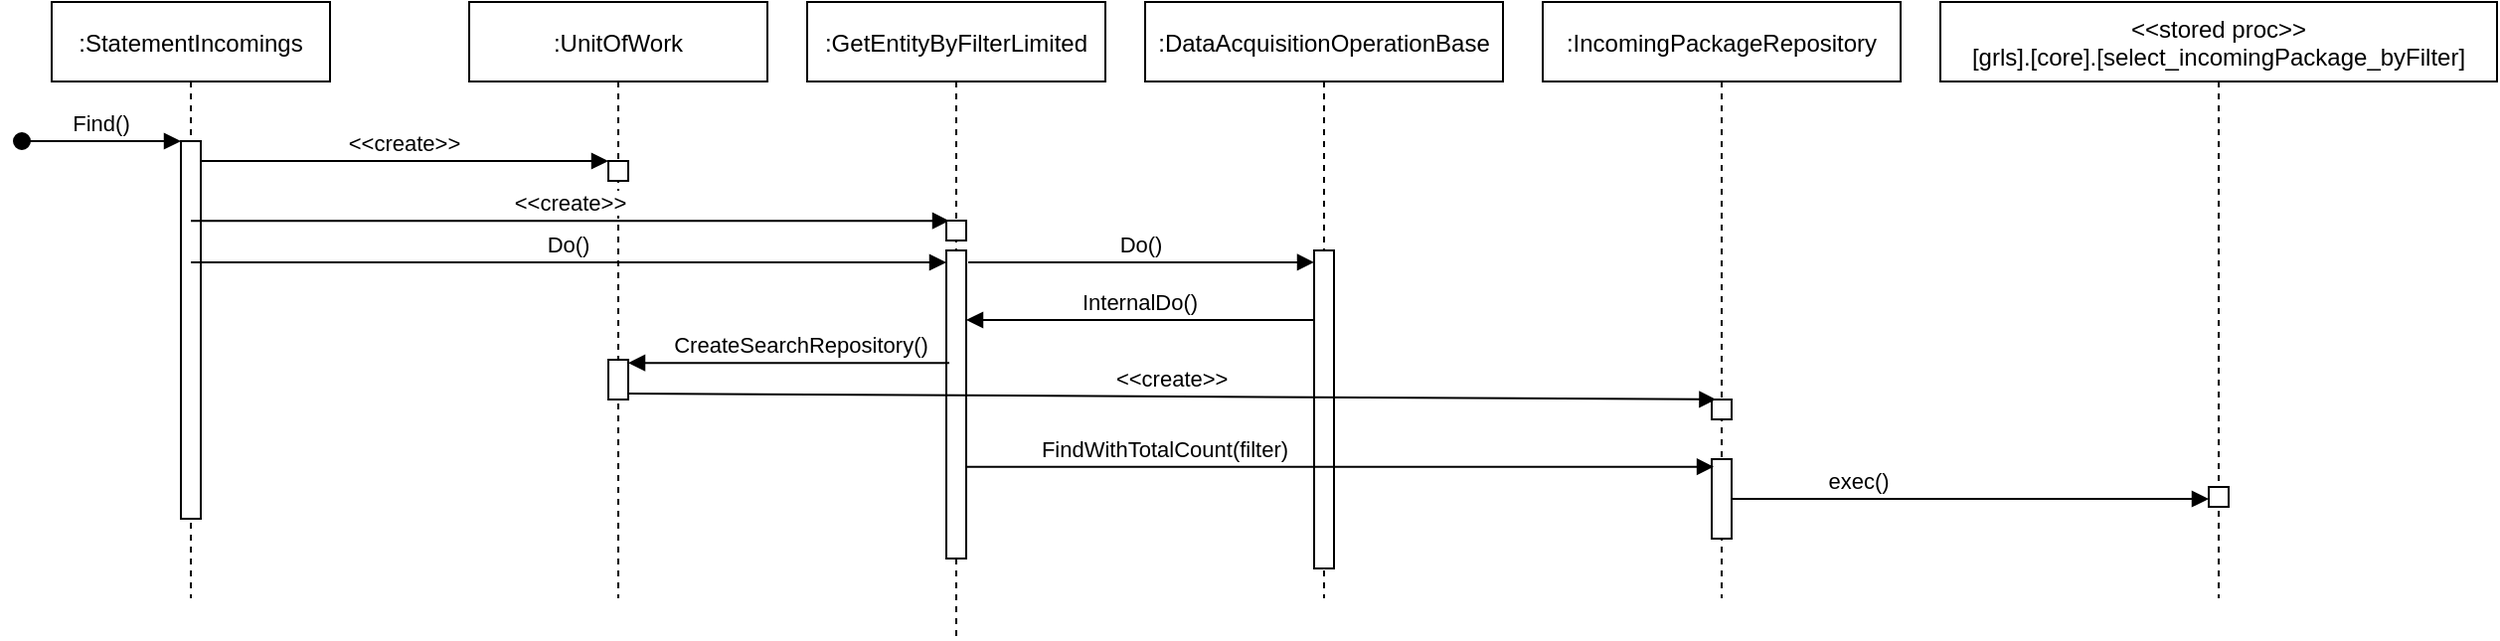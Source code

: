 <mxfile version="20.3.0" type="github">
  <diagram id="kgpKYQtTHZ0yAKxKKP6v" name="Page-1">
    <mxGraphModel dx="1087" dy="655" grid="1" gridSize="10" guides="1" tooltips="1" connect="1" arrows="1" fold="1" page="1" pageScale="1" pageWidth="850" pageHeight="1100" math="0" shadow="0">
      <root>
        <mxCell id="0" />
        <mxCell id="1" parent="0" />
        <mxCell id="3nuBFxr9cyL0pnOWT2aG-1" value=":StatementIncomings" style="shape=umlLifeline;perimeter=lifelinePerimeter;container=1;collapsible=0;recursiveResize=0;rounded=0;shadow=0;strokeWidth=1;" parent="1" vertex="1">
          <mxGeometry x="90" y="80" width="140" height="300" as="geometry" />
        </mxCell>
        <mxCell id="3nuBFxr9cyL0pnOWT2aG-2" value="" style="points=[];perimeter=orthogonalPerimeter;rounded=0;shadow=0;strokeWidth=1;" parent="3nuBFxr9cyL0pnOWT2aG-1" vertex="1">
          <mxGeometry x="65" y="70" width="10" height="190" as="geometry" />
        </mxCell>
        <mxCell id="3nuBFxr9cyL0pnOWT2aG-3" value="Find()" style="verticalAlign=bottom;startArrow=oval;endArrow=block;startSize=8;shadow=0;strokeWidth=1;" parent="3nuBFxr9cyL0pnOWT2aG-1" target="3nuBFxr9cyL0pnOWT2aG-2" edge="1">
          <mxGeometry relative="1" as="geometry">
            <mxPoint x="-15" y="70" as="sourcePoint" />
          </mxGeometry>
        </mxCell>
        <mxCell id="3nuBFxr9cyL0pnOWT2aG-5" value=":GetEntityByFilterLimited" style="shape=umlLifeline;perimeter=lifelinePerimeter;container=1;collapsible=0;recursiveResize=0;rounded=0;shadow=0;strokeWidth=1;" parent="1" vertex="1">
          <mxGeometry x="470" y="80" width="150" height="320" as="geometry" />
        </mxCell>
        <mxCell id="3nuBFxr9cyL0pnOWT2aG-4" value="" style="points=[];perimeter=orthogonalPerimeter;rounded=0;shadow=0;strokeWidth=1;" parent="3nuBFxr9cyL0pnOWT2aG-5" vertex="1">
          <mxGeometry x="70" y="110" width="10" height="10" as="geometry" />
        </mxCell>
        <mxCell id="ouvpdlRyAyB9FnEdFurn-5" value="" style="points=[];perimeter=orthogonalPerimeter;rounded=0;shadow=0;strokeWidth=1;" vertex="1" parent="3nuBFxr9cyL0pnOWT2aG-5">
          <mxGeometry x="70" y="125" width="10" height="155" as="geometry" />
        </mxCell>
        <mxCell id="3nuBFxr9cyL0pnOWT2aG-8" value="&lt;&lt;create&gt;&gt;" style="verticalAlign=bottom;endArrow=block;entryX=0;entryY=0;shadow=0;strokeWidth=1;" parent="1" source="3nuBFxr9cyL0pnOWT2aG-2" target="3nuBFxr9cyL0pnOWT2aG-6" edge="1">
          <mxGeometry relative="1" as="geometry">
            <mxPoint x="275" y="160" as="sourcePoint" />
          </mxGeometry>
        </mxCell>
        <mxCell id="ouvpdlRyAyB9FnEdFurn-1" value=":DataAcquisitionOperationBase" style="shape=umlLifeline;perimeter=lifelinePerimeter;container=1;collapsible=0;recursiveResize=0;rounded=0;shadow=0;strokeWidth=1;" vertex="1" parent="1">
          <mxGeometry x="640" y="80" width="180" height="300" as="geometry" />
        </mxCell>
        <mxCell id="ouvpdlRyAyB9FnEdFurn-2" value="" style="points=[];perimeter=orthogonalPerimeter;rounded=0;shadow=0;strokeWidth=1;" vertex="1" parent="ouvpdlRyAyB9FnEdFurn-1">
          <mxGeometry x="85" y="125" width="10" height="160" as="geometry" />
        </mxCell>
        <mxCell id="ouvpdlRyAyB9FnEdFurn-3" value=":UnitOfWork" style="shape=umlLifeline;perimeter=lifelinePerimeter;container=1;collapsible=0;recursiveResize=0;rounded=0;shadow=0;strokeWidth=1;" vertex="1" parent="1">
          <mxGeometry x="300" y="80" width="150" height="300" as="geometry" />
        </mxCell>
        <mxCell id="3nuBFxr9cyL0pnOWT2aG-6" value="" style="points=[];perimeter=orthogonalPerimeter;rounded=0;shadow=0;strokeWidth=1;" parent="ouvpdlRyAyB9FnEdFurn-3" vertex="1">
          <mxGeometry x="70" y="80" width="10" height="10" as="geometry" />
        </mxCell>
        <mxCell id="ouvpdlRyAyB9FnEdFurn-12" value="" style="points=[];perimeter=orthogonalPerimeter;rounded=0;shadow=0;strokeWidth=1;" vertex="1" parent="ouvpdlRyAyB9FnEdFurn-3">
          <mxGeometry x="70" y="180" width="10" height="20" as="geometry" />
        </mxCell>
        <mxCell id="3nuBFxr9cyL0pnOWT2aG-9" value="&lt;&lt;create&gt;&gt;" style="verticalAlign=bottom;endArrow=block;shadow=0;strokeWidth=1;entryX=0.151;entryY=0.007;entryDx=0;entryDy=0;entryPerimeter=0;" parent="1" source="3nuBFxr9cyL0pnOWT2aG-1" target="3nuBFxr9cyL0pnOWT2aG-4" edge="1">
          <mxGeometry relative="1" as="geometry">
            <mxPoint x="240" y="200" as="sourcePoint" />
            <mxPoint x="540" y="180" as="targetPoint" />
          </mxGeometry>
        </mxCell>
        <mxCell id="ouvpdlRyAyB9FnEdFurn-6" value="Do()" style="verticalAlign=bottom;endArrow=block;shadow=0;strokeWidth=1;" edge="1" parent="1" target="ouvpdlRyAyB9FnEdFurn-5">
          <mxGeometry relative="1" as="geometry">
            <mxPoint x="160.024" y="211" as="sourcePoint" />
            <mxPoint x="540" y="211" as="targetPoint" />
          </mxGeometry>
        </mxCell>
        <mxCell id="ouvpdlRyAyB9FnEdFurn-7" value="Do()" style="verticalAlign=bottom;endArrow=block;shadow=0;strokeWidth=1;exitX=1.103;exitY=0.084;exitDx=0;exitDy=0;exitPerimeter=0;" edge="1" parent="1">
          <mxGeometry relative="1" as="geometry">
            <mxPoint x="551.03" y="210.94" as="sourcePoint" />
            <mxPoint x="725" y="210.94" as="targetPoint" />
          </mxGeometry>
        </mxCell>
        <mxCell id="ouvpdlRyAyB9FnEdFurn-9" value="InternalDo()" style="verticalAlign=bottom;endArrow=block;shadow=0;strokeWidth=1;" edge="1" parent="1" source="ouvpdlRyAyB9FnEdFurn-2" target="ouvpdlRyAyB9FnEdFurn-5">
          <mxGeometry relative="1" as="geometry">
            <mxPoint x="561.03" y="220.94" as="sourcePoint" />
            <mxPoint x="735" y="220.94" as="targetPoint" />
            <Array as="points">
              <mxPoint x="620" y="240" />
            </Array>
          </mxGeometry>
        </mxCell>
        <mxCell id="ouvpdlRyAyB9FnEdFurn-11" value="CreateSearchRepository()" style="verticalAlign=bottom;endArrow=block;shadow=0;strokeWidth=1;exitX=0.151;exitY=0.365;exitDx=0;exitDy=0;exitPerimeter=0;" edge="1" parent="1" source="ouvpdlRyAyB9FnEdFurn-5" target="ouvpdlRyAyB9FnEdFurn-12">
          <mxGeometry x="-0.08" relative="1" as="geometry">
            <mxPoint x="540" y="257.5" as="sourcePoint" />
            <mxPoint x="375.024" y="257.5" as="targetPoint" />
            <mxPoint as="offset" />
          </mxGeometry>
        </mxCell>
        <mxCell id="ouvpdlRyAyB9FnEdFurn-13" value=":IncomingPackageRepository" style="shape=umlLifeline;perimeter=lifelinePerimeter;container=1;collapsible=0;recursiveResize=0;rounded=0;shadow=0;strokeWidth=1;" vertex="1" parent="1">
          <mxGeometry x="840" y="80" width="180" height="300" as="geometry" />
        </mxCell>
        <mxCell id="ouvpdlRyAyB9FnEdFurn-14" value="" style="points=[];perimeter=orthogonalPerimeter;rounded=0;shadow=0;strokeWidth=1;" vertex="1" parent="ouvpdlRyAyB9FnEdFurn-13">
          <mxGeometry x="85" y="200" width="10" height="10" as="geometry" />
        </mxCell>
        <mxCell id="ouvpdlRyAyB9FnEdFurn-17" value="" style="points=[];perimeter=orthogonalPerimeter;rounded=0;shadow=0;strokeWidth=1;" vertex="1" parent="ouvpdlRyAyB9FnEdFurn-13">
          <mxGeometry x="85" y="230" width="10" height="40" as="geometry" />
        </mxCell>
        <mxCell id="ouvpdlRyAyB9FnEdFurn-15" value="&lt;&lt;create&gt;&gt;" style="verticalAlign=bottom;endArrow=block;shadow=0;strokeWidth=1;exitX=0.96;exitY=0.849;exitDx=0;exitDy=0;exitPerimeter=0;entryX=0.222;entryY=-0.004;entryDx=0;entryDy=0;entryPerimeter=0;" edge="1" parent="1" source="ouvpdlRyAyB9FnEdFurn-12" target="ouvpdlRyAyB9FnEdFurn-14">
          <mxGeometry relative="1" as="geometry">
            <mxPoint x="561.03" y="220.94" as="sourcePoint" />
            <mxPoint x="735" y="220.94" as="targetPoint" />
          </mxGeometry>
        </mxCell>
        <mxCell id="ouvpdlRyAyB9FnEdFurn-16" value="FindWithTotalCount(filter)" style="verticalAlign=bottom;endArrow=block;shadow=0;strokeWidth=1;entryX=0.103;entryY=0.246;entryDx=0;entryDy=0;entryPerimeter=0;" edge="1" parent="1">
          <mxGeometry x="-0.468" relative="1" as="geometry">
            <mxPoint x="550" y="313.84" as="sourcePoint" />
            <mxPoint x="926.03" y="313.84" as="targetPoint" />
            <mxPoint as="offset" />
          </mxGeometry>
        </mxCell>
        <mxCell id="ouvpdlRyAyB9FnEdFurn-18" value="&lt;&lt;stored proc&gt;&gt;&#xa;[grls].[core].[select_incomingPackage_byFilter]" style="shape=umlLifeline;perimeter=lifelinePerimeter;container=1;collapsible=0;recursiveResize=0;rounded=0;shadow=0;strokeWidth=1;" vertex="1" parent="1">
          <mxGeometry x="1040" y="80" width="280" height="300" as="geometry" />
        </mxCell>
        <mxCell id="ouvpdlRyAyB9FnEdFurn-19" value="" style="points=[];perimeter=orthogonalPerimeter;rounded=0;shadow=0;strokeWidth=1;" vertex="1" parent="ouvpdlRyAyB9FnEdFurn-18">
          <mxGeometry x="135" y="244" width="10" height="10" as="geometry" />
        </mxCell>
        <mxCell id="ouvpdlRyAyB9FnEdFurn-21" value="exec()" style="verticalAlign=bottom;endArrow=block;shadow=0;strokeWidth=1;" edge="1" parent="1" source="ouvpdlRyAyB9FnEdFurn-17" target="ouvpdlRyAyB9FnEdFurn-19">
          <mxGeometry x="-0.468" relative="1" as="geometry">
            <mxPoint x="935" y="322" as="sourcePoint" />
            <mxPoint x="1175" y="322" as="targetPoint" />
            <mxPoint as="offset" />
          </mxGeometry>
        </mxCell>
      </root>
    </mxGraphModel>
  </diagram>
</mxfile>
